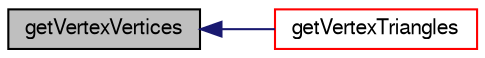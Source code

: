 digraph "getVertexVertices"
{
  bgcolor="transparent";
  edge [fontname="FreeSans",fontsize="10",labelfontname="FreeSans",labelfontsize="10"];
  node [fontname="FreeSans",fontsize="10",shape=record];
  rankdir="LR";
  Node225 [label="getVertexVertices",height=0.2,width=0.4,color="black", fillcolor="grey75", style="filled", fontcolor="black"];
  Node225 -> Node226 [dir="back",color="midnightblue",fontsize="10",style="solid",fontname="FreeSans"];
  Node226 [label="getVertexTriangles",height=0.2,width=0.4,color="red",URL="$a25538.html#aa242e3ca747b5d12e431a87f581aebb7",tooltip="Get all triangles using edge endpoint. "];
}
